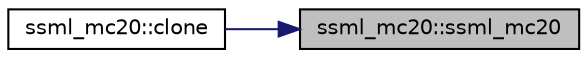 digraph "ssml_mc20::ssml_mc20"
{
 // INTERACTIVE_SVG=YES
 // LATEX_PDF_SIZE
  edge [fontname="Helvetica",fontsize="10",labelfontname="Helvetica",labelfontsize="10"];
  node [fontname="Helvetica",fontsize="10",shape=record];
  rankdir="RL";
  Node1 [label="ssml_mc20::ssml_mc20",height=0.2,width=0.4,color="black", fillcolor="grey75", style="filled", fontcolor="black",tooltip=" "];
  Node1 -> Node2 [dir="back",color="midnightblue",fontsize="10",style="solid",fontname="Helvetica"];
  Node2 [label="ssml_mc20::clone",height=0.2,width=0.4,color="black", fillcolor="white", style="filled",URL="$classssml__mc20.html#a0288589673651d09780e970bba8437d8",tooltip=" "];
}
